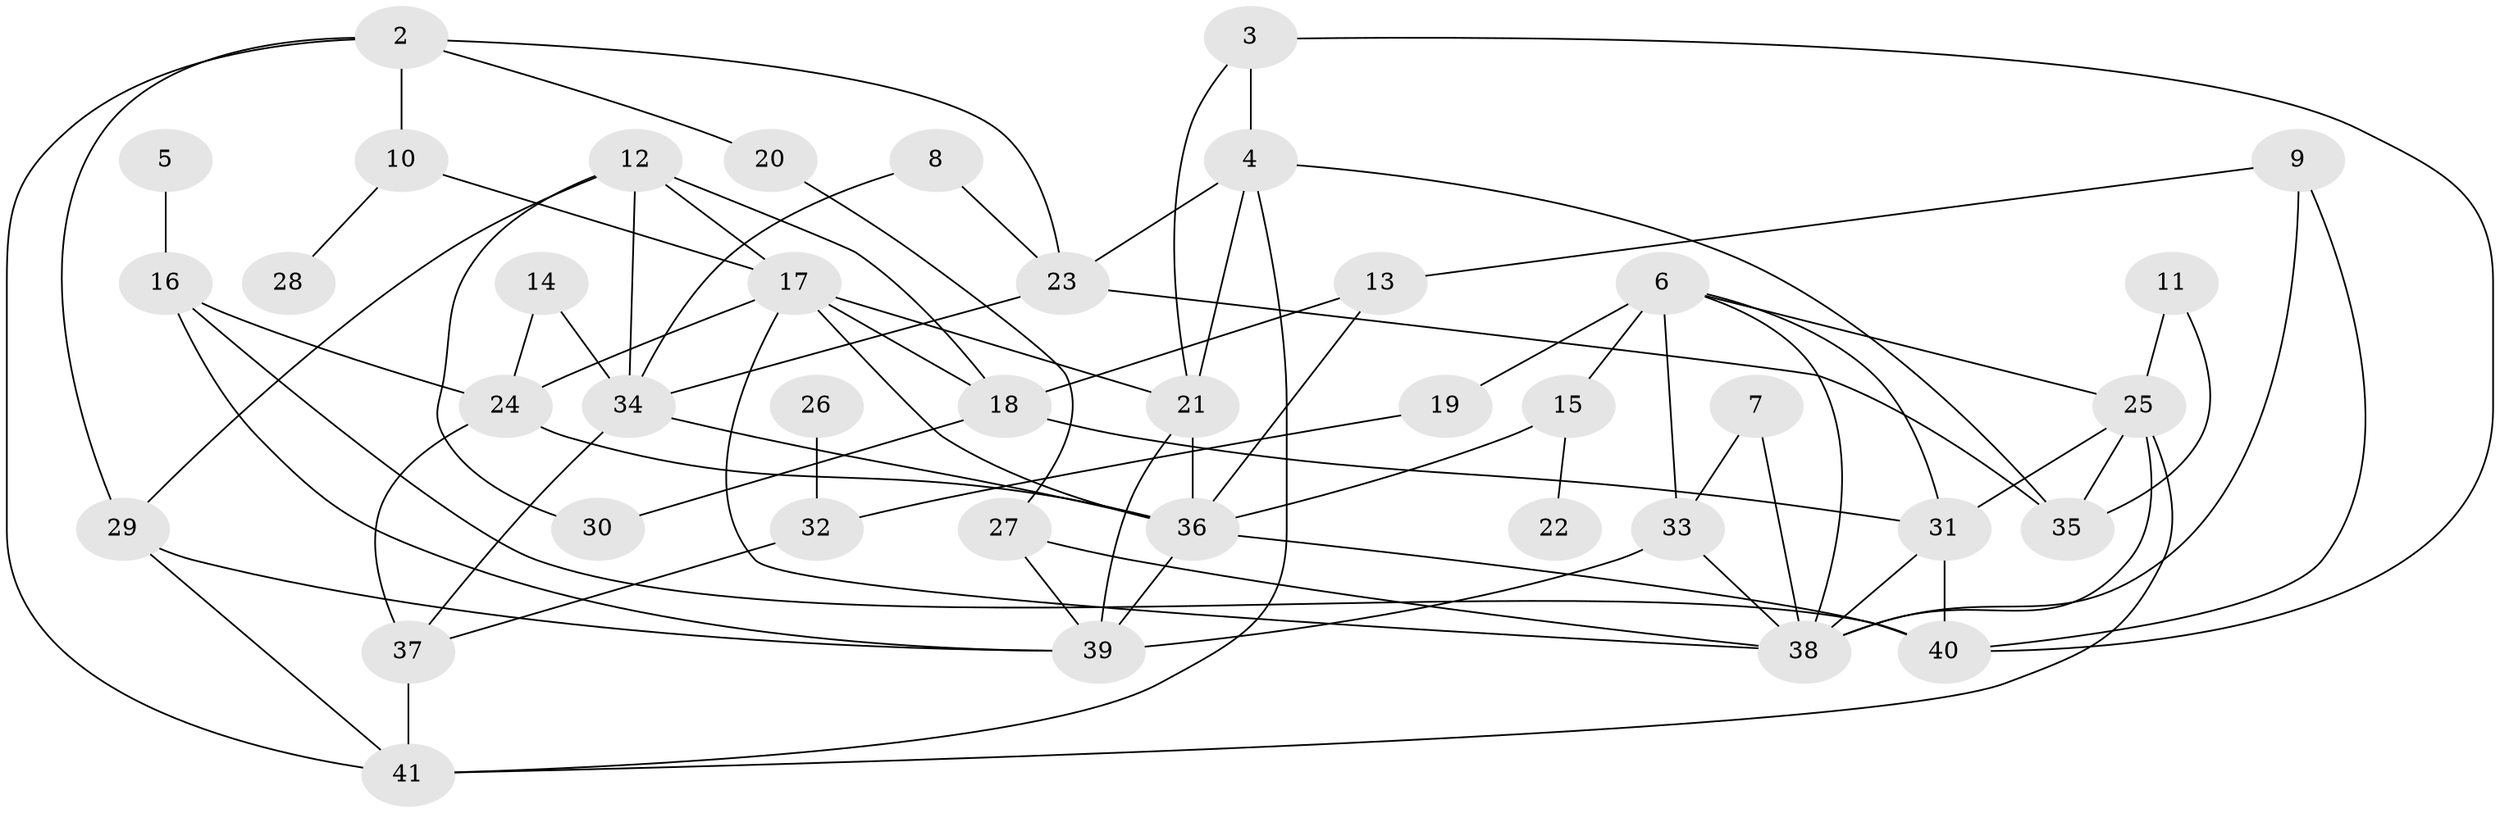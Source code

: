 // original degree distribution, {4: 0.23170731707317074, 3: 0.2682926829268293, 1: 0.14634146341463414, 2: 0.2073170731707317, 0: 0.012195121951219513, 6: 0.036585365853658534, 5: 0.08536585365853659, 9: 0.012195121951219513}
// Generated by graph-tools (version 1.1) at 2025/35/03/04/25 23:35:46]
// undirected, 40 vertices, 78 edges
graph export_dot {
  node [color=gray90,style=filled];
  2;
  3;
  4;
  5;
  6;
  7;
  8;
  9;
  10;
  11;
  12;
  13;
  14;
  15;
  16;
  17;
  18;
  19;
  20;
  21;
  22;
  23;
  24;
  25;
  26;
  27;
  28;
  29;
  30;
  31;
  32;
  33;
  34;
  35;
  36;
  37;
  38;
  39;
  40;
  41;
  2 -- 10 [weight=1.0];
  2 -- 20 [weight=1.0];
  2 -- 23 [weight=1.0];
  2 -- 29 [weight=1.0];
  2 -- 41 [weight=1.0];
  3 -- 4 [weight=1.0];
  3 -- 21 [weight=1.0];
  3 -- 40 [weight=1.0];
  4 -- 21 [weight=2.0];
  4 -- 23 [weight=1.0];
  4 -- 35 [weight=1.0];
  4 -- 41 [weight=1.0];
  5 -- 16 [weight=1.0];
  6 -- 15 [weight=1.0];
  6 -- 19 [weight=1.0];
  6 -- 25 [weight=1.0];
  6 -- 31 [weight=1.0];
  6 -- 33 [weight=2.0];
  6 -- 38 [weight=1.0];
  7 -- 33 [weight=1.0];
  7 -- 38 [weight=1.0];
  8 -- 23 [weight=1.0];
  8 -- 34 [weight=1.0];
  9 -- 13 [weight=1.0];
  9 -- 38 [weight=1.0];
  9 -- 40 [weight=1.0];
  10 -- 17 [weight=1.0];
  10 -- 28 [weight=1.0];
  11 -- 25 [weight=1.0];
  11 -- 35 [weight=1.0];
  12 -- 17 [weight=1.0];
  12 -- 18 [weight=1.0];
  12 -- 29 [weight=1.0];
  12 -- 30 [weight=1.0];
  12 -- 34 [weight=1.0];
  13 -- 18 [weight=1.0];
  13 -- 36 [weight=1.0];
  14 -- 24 [weight=1.0];
  14 -- 34 [weight=1.0];
  15 -- 22 [weight=1.0];
  15 -- 36 [weight=1.0];
  16 -- 24 [weight=1.0];
  16 -- 39 [weight=1.0];
  16 -- 40 [weight=1.0];
  17 -- 18 [weight=1.0];
  17 -- 21 [weight=1.0];
  17 -- 24 [weight=1.0];
  17 -- 36 [weight=1.0];
  17 -- 38 [weight=1.0];
  18 -- 30 [weight=1.0];
  18 -- 31 [weight=1.0];
  19 -- 32 [weight=1.0];
  20 -- 27 [weight=1.0];
  21 -- 36 [weight=1.0];
  21 -- 39 [weight=1.0];
  23 -- 34 [weight=1.0];
  23 -- 35 [weight=1.0];
  24 -- 36 [weight=1.0];
  24 -- 37 [weight=1.0];
  25 -- 31 [weight=1.0];
  25 -- 35 [weight=1.0];
  25 -- 38 [weight=1.0];
  25 -- 41 [weight=1.0];
  26 -- 32 [weight=1.0];
  27 -- 38 [weight=1.0];
  27 -- 39 [weight=1.0];
  29 -- 39 [weight=1.0];
  29 -- 41 [weight=1.0];
  31 -- 38 [weight=1.0];
  31 -- 40 [weight=2.0];
  32 -- 37 [weight=1.0];
  33 -- 38 [weight=1.0];
  33 -- 39 [weight=1.0];
  34 -- 36 [weight=1.0];
  34 -- 37 [weight=1.0];
  36 -- 39 [weight=2.0];
  36 -- 40 [weight=1.0];
  37 -- 41 [weight=1.0];
}
